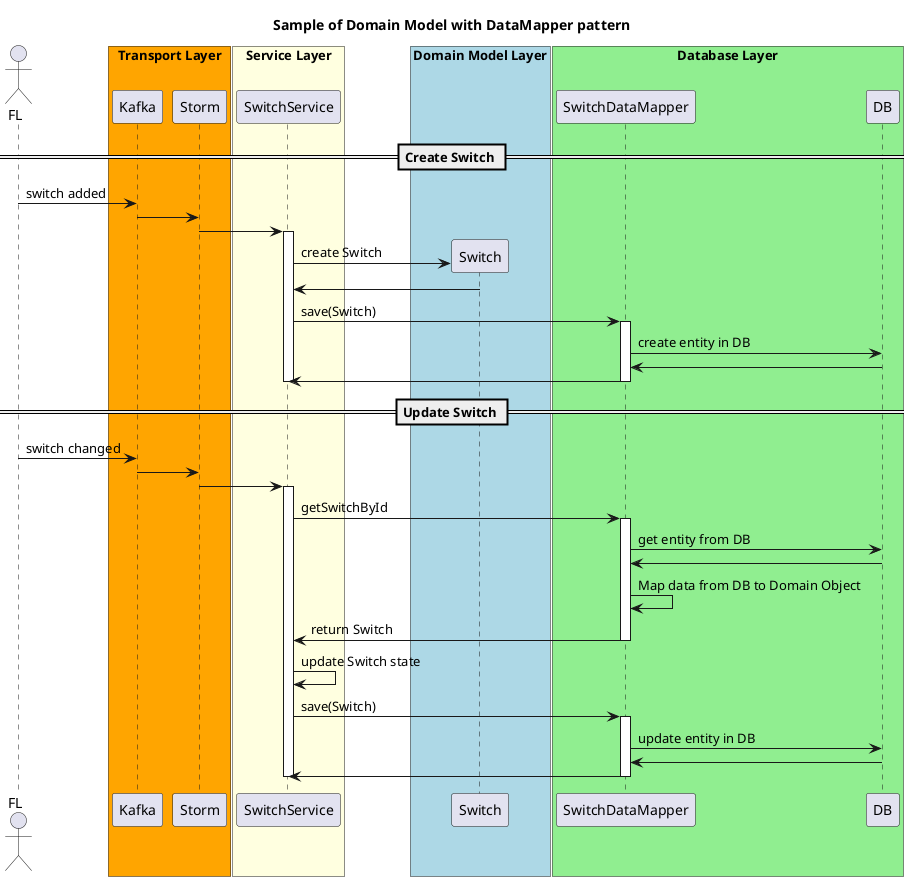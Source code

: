 @startuml

title Sample of Domain Model with DataMapper pattern

actor FL

box "Transport Layer" #Orange
	participant Kafka
	participant Storm
end box

box "Service Layer" #LightYellow
	participant SwitchService
end box

box "Domain Model Layer" #LightBlue
	participant Switch
end box

box "Database Layer" #LightGreen
	participant SwitchDataMapper
	participant DB
end box

== Create Switch ==

FL -> Kafka : switch added
Kafka -> Storm
Storm -> SwitchService
activate SwitchService
create Switch
SwitchService -> Switch : create Switch
SwitchService <- Switch


SwitchService -> SwitchDataMapper : save(Switch)
activate SwitchDataMapper
SwitchDataMapper -> DB : create entity in DB
SwitchDataMapper <- DB
SwitchService <- SwitchDataMapper
deactivate SwitchDataMapper
deactivate SwitchService


== Update Switch ==

FL -> Kafka : switch changed
Kafka -> Storm
Storm -> SwitchService
activate SwitchService

SwitchService -> SwitchDataMapper : getSwitchById
activate SwitchDataMapper
SwitchDataMapper -> DB : get entity from DB
SwitchDataMapper <- DB
SwitchDataMapper -> SwitchDataMapper: Map data from DB to Domain Object
SwitchService <- SwitchDataMapper : return Switch
deactivate SwitchDataMapper
SwitchService -> SwitchService : update Switch state

SwitchService -> SwitchDataMapper : save(Switch)
activate SwitchDataMapper
SwitchDataMapper -> DB : update entity in DB
SwitchDataMapper <- DB
SwitchService <- SwitchDataMapper
deactivate SwitchDataMapper
deactivate SwitchService


@enduml